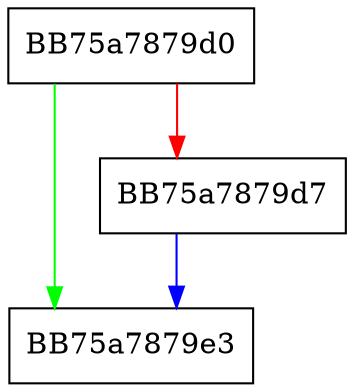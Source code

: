 digraph getLastChar {
  node [shape="box"];
  graph [splines=ortho];
  BB75a7879d0 -> BB75a7879e3 [color="green"];
  BB75a7879d0 -> BB75a7879d7 [color="red"];
  BB75a7879d7 -> BB75a7879e3 [color="blue"];
}